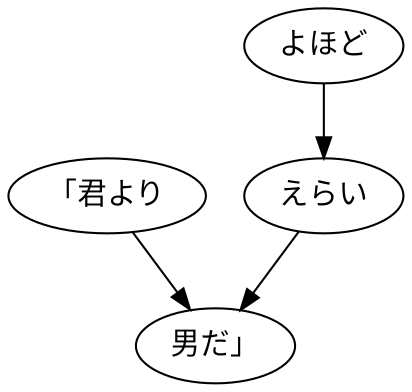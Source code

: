 digraph graph3153 {
	node0 [label="「君より"];
	node1 [label="よほど"];
	node2 [label="えらい"];
	node3 [label="男だ」"];
	node0 -> node3;
	node1 -> node2;
	node2 -> node3;
}
